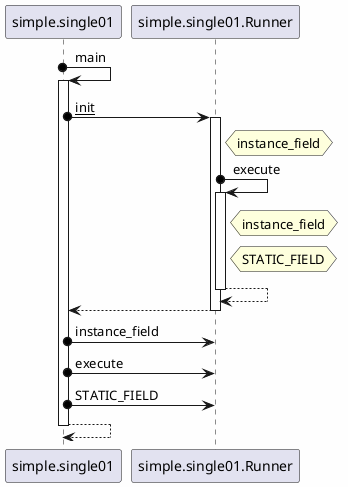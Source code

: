 @startuml

skinparam backgroundColor #FEFEFE


simple.single01 o-> simple.single01 : main
activate simple.single01
  simple.single01 o-> simple.single01.Runner : __init__
  activate simple.single01.Runner
    hnote right of simple.single01.Runner
    instance_field
    endrnote
    simple.single01.Runner o-> simple.single01.Runner : execute
    activate simple.single01.Runner
      hnote right of simple.single01.Runner
      instance_field
      endrnote
      hnote right of simple.single01.Runner
      STATIC_FIELD
      endrnote
    simple.single01.Runner --> simple.single01.Runner
    deactivate simple.single01.Runner

  simple.single01.Runner --> simple.single01
  deactivate simple.single01.Runner

  simple.single01 o-> simple.single01.Runner : instance_field
  simple.single01 o-> simple.single01.Runner : execute
  simple.single01 o-> simple.single01.Runner : STATIC_FIELD
simple.single01 --> simple.single01
deactivate simple.single01


@enduml
